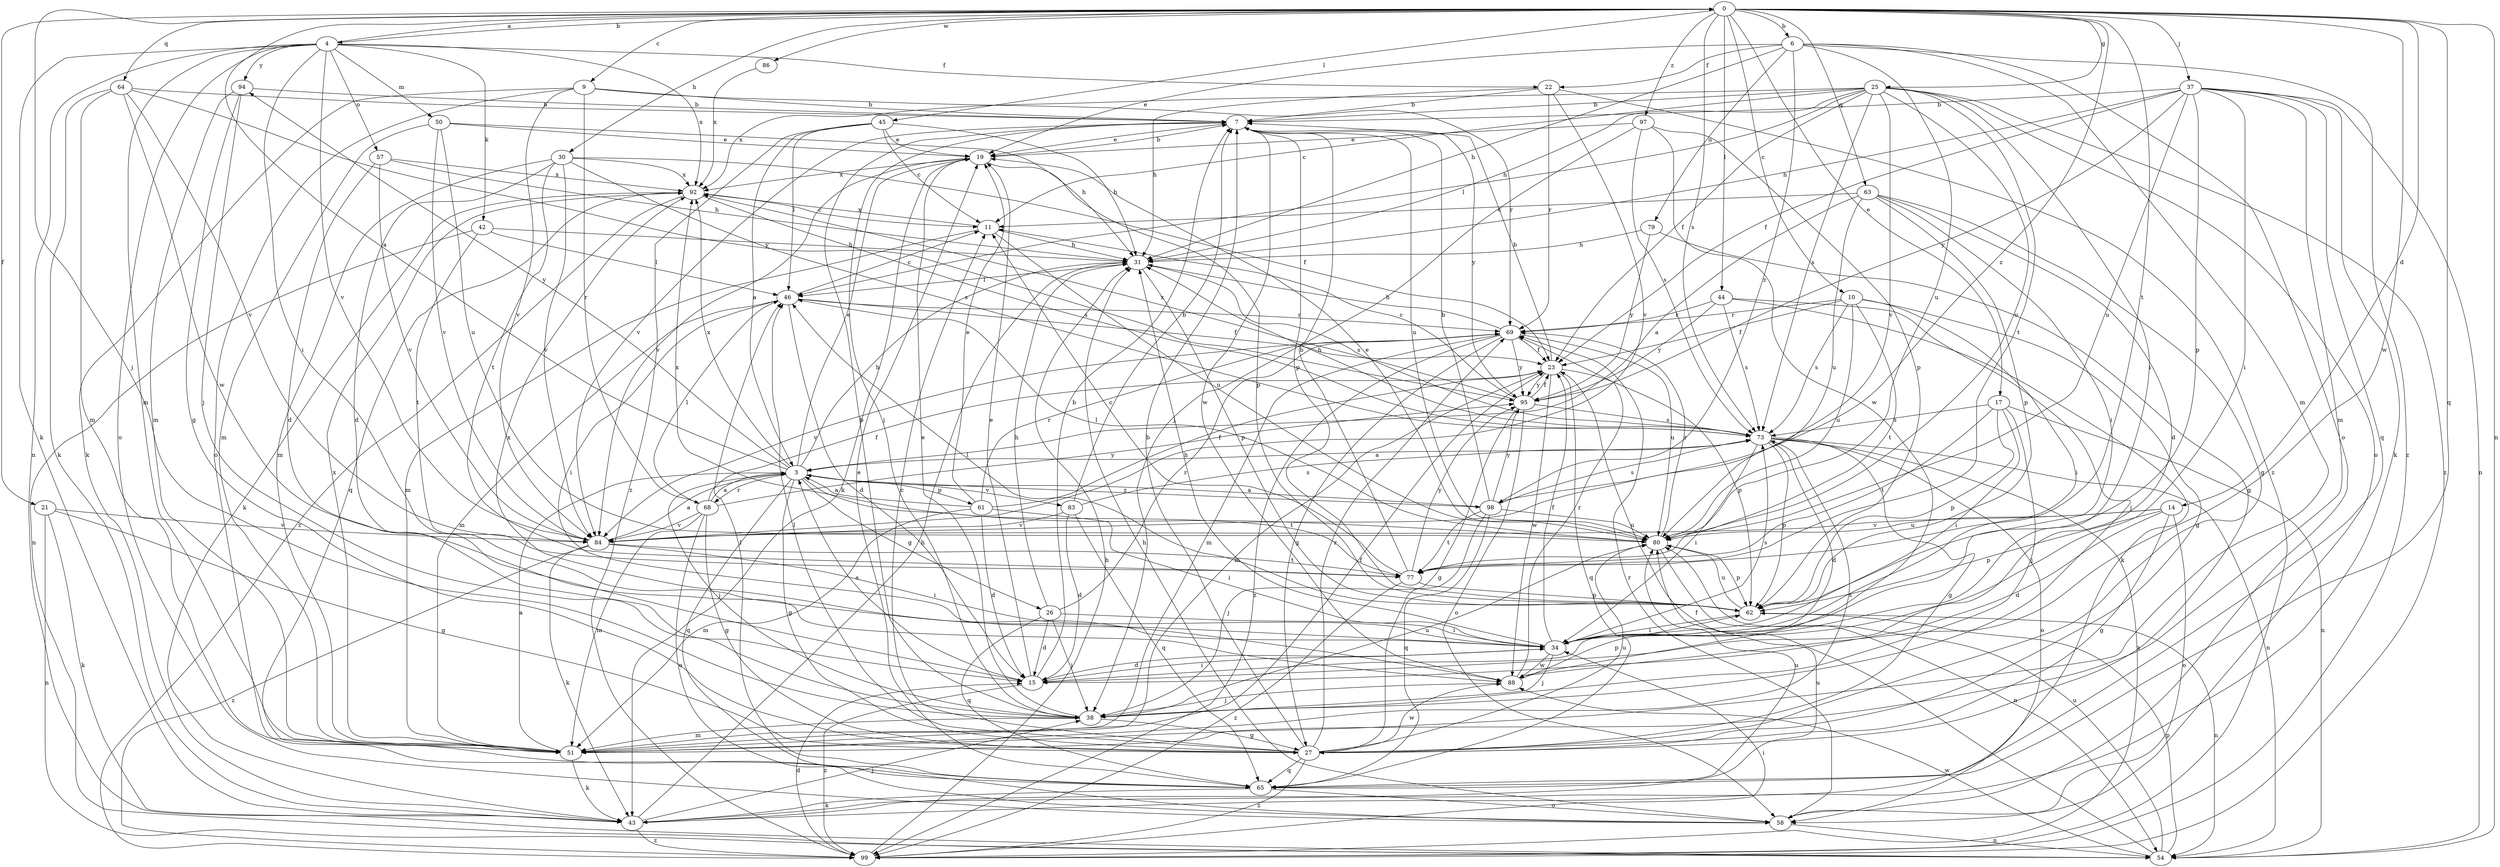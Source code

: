 strict digraph  {
0;
3;
4;
6;
7;
9;
10;
11;
14;
15;
17;
19;
21;
22;
23;
25;
26;
27;
30;
31;
34;
37;
38;
42;
43;
44;
45;
46;
50;
51;
54;
57;
58;
61;
62;
63;
64;
65;
68;
69;
73;
77;
79;
80;
83;
84;
86;
88;
92;
94;
95;
97;
98;
99;
0 -> 4  [label=b];
0 -> 6  [label=b];
0 -> 9  [label=c];
0 -> 10  [label=c];
0 -> 14  [label=d];
0 -> 17  [label=e];
0 -> 21  [label=f];
0 -> 25  [label=g];
0 -> 30  [label=h];
0 -> 37  [label=j];
0 -> 38  [label=j];
0 -> 44  [label=l];
0 -> 45  [label=l];
0 -> 54  [label=n];
0 -> 63  [label=q];
0 -> 64  [label=q];
0 -> 65  [label=q];
0 -> 73  [label=s];
0 -> 77  [label=t];
0 -> 86  [label=w];
0 -> 88  [label=w];
0 -> 97  [label=z];
0 -> 98  [label=z];
3 -> 0  [label=a];
3 -> 19  [label=e];
3 -> 26  [label=g];
3 -> 27  [label=g];
3 -> 31  [label=h];
3 -> 38  [label=j];
3 -> 61  [label=p];
3 -> 65  [label=q];
3 -> 68  [label=r];
3 -> 77  [label=t];
3 -> 83  [label=v];
3 -> 92  [label=x];
3 -> 94  [label=y];
3 -> 98  [label=z];
4 -> 0  [label=a];
4 -> 22  [label=f];
4 -> 34  [label=i];
4 -> 42  [label=k];
4 -> 43  [label=k];
4 -> 50  [label=m];
4 -> 51  [label=m];
4 -> 54  [label=n];
4 -> 57  [label=o];
4 -> 58  [label=o];
4 -> 84  [label=v];
4 -> 92  [label=x];
4 -> 94  [label=y];
6 -> 19  [label=e];
6 -> 22  [label=f];
6 -> 31  [label=h];
6 -> 51  [label=m];
6 -> 58  [label=o];
6 -> 79  [label=u];
6 -> 80  [label=u];
6 -> 98  [label=z];
6 -> 99  [label=z];
7 -> 19  [label=e];
7 -> 38  [label=j];
7 -> 62  [label=p];
7 -> 80  [label=u];
7 -> 84  [label=v];
7 -> 88  [label=w];
7 -> 95  [label=y];
9 -> 7  [label=b];
9 -> 43  [label=k];
9 -> 58  [label=o];
9 -> 68  [label=r];
9 -> 69  [label=r];
9 -> 84  [label=v];
10 -> 23  [label=f];
10 -> 27  [label=g];
10 -> 34  [label=i];
10 -> 69  [label=r];
10 -> 73  [label=s];
10 -> 77  [label=t];
10 -> 80  [label=u];
11 -> 31  [label=h];
11 -> 51  [label=m];
11 -> 80  [label=u];
11 -> 92  [label=x];
14 -> 15  [label=d];
14 -> 27  [label=g];
14 -> 58  [label=o];
14 -> 62  [label=p];
14 -> 80  [label=u];
14 -> 84  [label=v];
15 -> 3  [label=a];
15 -> 7  [label=b];
15 -> 19  [label=e];
15 -> 34  [label=i];
15 -> 99  [label=z];
17 -> 34  [label=i];
17 -> 38  [label=j];
17 -> 54  [label=n];
17 -> 62  [label=p];
17 -> 73  [label=s];
17 -> 77  [label=t];
19 -> 7  [label=b];
19 -> 43  [label=k];
19 -> 62  [label=p];
19 -> 84  [label=v];
19 -> 92  [label=x];
21 -> 27  [label=g];
21 -> 43  [label=k];
21 -> 54  [label=n];
21 -> 84  [label=v];
22 -> 7  [label=b];
22 -> 31  [label=h];
22 -> 69  [label=r];
22 -> 84  [label=v];
22 -> 99  [label=z];
23 -> 7  [label=b];
23 -> 51  [label=m];
23 -> 62  [label=p];
23 -> 65  [label=q];
23 -> 88  [label=w];
23 -> 95  [label=y];
25 -> 7  [label=b];
25 -> 11  [label=c];
25 -> 23  [label=f];
25 -> 31  [label=h];
25 -> 34  [label=i];
25 -> 46  [label=l];
25 -> 58  [label=o];
25 -> 73  [label=s];
25 -> 77  [label=t];
25 -> 80  [label=u];
25 -> 84  [label=v];
25 -> 92  [label=x];
25 -> 99  [label=z];
26 -> 15  [label=d];
26 -> 31  [label=h];
26 -> 34  [label=i];
26 -> 38  [label=j];
26 -> 65  [label=q];
26 -> 69  [label=r];
27 -> 7  [label=b];
27 -> 11  [label=c];
27 -> 46  [label=l];
27 -> 65  [label=q];
27 -> 69  [label=r];
27 -> 80  [label=u];
27 -> 88  [label=w];
27 -> 99  [label=z];
30 -> 15  [label=d];
30 -> 23  [label=f];
30 -> 51  [label=m];
30 -> 73  [label=s];
30 -> 77  [label=t];
30 -> 84  [label=v];
30 -> 92  [label=x];
31 -> 46  [label=l];
31 -> 62  [label=p];
31 -> 73  [label=s];
34 -> 15  [label=d];
34 -> 23  [label=f];
34 -> 31  [label=h];
34 -> 38  [label=j];
34 -> 73  [label=s];
34 -> 88  [label=w];
37 -> 7  [label=b];
37 -> 23  [label=f];
37 -> 31  [label=h];
37 -> 34  [label=i];
37 -> 43  [label=k];
37 -> 51  [label=m];
37 -> 54  [label=n];
37 -> 62  [label=p];
37 -> 65  [label=q];
37 -> 80  [label=u];
37 -> 95  [label=y];
38 -> 7  [label=b];
38 -> 19  [label=e];
38 -> 27  [label=g];
38 -> 51  [label=m];
38 -> 80  [label=u];
42 -> 31  [label=h];
42 -> 46  [label=l];
42 -> 54  [label=n];
42 -> 77  [label=t];
43 -> 31  [label=h];
43 -> 38  [label=j];
43 -> 80  [label=u];
43 -> 99  [label=z];
44 -> 38  [label=j];
44 -> 43  [label=k];
44 -> 69  [label=r];
44 -> 73  [label=s];
44 -> 95  [label=y];
45 -> 3  [label=a];
45 -> 11  [label=c];
45 -> 19  [label=e];
45 -> 31  [label=h];
45 -> 46  [label=l];
45 -> 99  [label=z];
46 -> 11  [label=c];
46 -> 15  [label=d];
46 -> 23  [label=f];
46 -> 34  [label=i];
46 -> 51  [label=m];
46 -> 69  [label=r];
50 -> 19  [label=e];
50 -> 31  [label=h];
50 -> 51  [label=m];
50 -> 80  [label=u];
50 -> 84  [label=v];
51 -> 3  [label=a];
51 -> 23  [label=f];
51 -> 43  [label=k];
51 -> 73  [label=s];
51 -> 92  [label=x];
54 -> 23  [label=f];
54 -> 62  [label=p];
54 -> 80  [label=u];
54 -> 88  [label=w];
57 -> 15  [label=d];
57 -> 31  [label=h];
57 -> 84  [label=v];
57 -> 92  [label=x];
58 -> 31  [label=h];
58 -> 54  [label=n];
58 -> 69  [label=r];
61 -> 3  [label=a];
61 -> 15  [label=d];
61 -> 19  [label=e];
61 -> 23  [label=f];
61 -> 34  [label=i];
61 -> 51  [label=m];
61 -> 69  [label=r];
62 -> 34  [label=i];
62 -> 46  [label=l];
62 -> 54  [label=n];
62 -> 80  [label=u];
63 -> 3  [label=a];
63 -> 11  [label=c];
63 -> 15  [label=d];
63 -> 27  [label=g];
63 -> 34  [label=i];
63 -> 62  [label=p];
63 -> 80  [label=u];
64 -> 7  [label=b];
64 -> 43  [label=k];
64 -> 51  [label=m];
64 -> 84  [label=v];
64 -> 88  [label=w];
64 -> 95  [label=y];
65 -> 19  [label=e];
65 -> 43  [label=k];
65 -> 46  [label=l];
65 -> 58  [label=o];
65 -> 80  [label=u];
68 -> 3  [label=a];
68 -> 23  [label=f];
68 -> 27  [label=g];
68 -> 46  [label=l];
68 -> 51  [label=m];
68 -> 58  [label=o];
68 -> 84  [label=v];
68 -> 95  [label=y];
69 -> 23  [label=f];
69 -> 27  [label=g];
69 -> 31  [label=h];
69 -> 51  [label=m];
69 -> 80  [label=u];
69 -> 84  [label=v];
69 -> 95  [label=y];
69 -> 99  [label=z];
73 -> 3  [label=a];
73 -> 15  [label=d];
73 -> 27  [label=g];
73 -> 31  [label=h];
73 -> 34  [label=i];
73 -> 54  [label=n];
73 -> 58  [label=o];
73 -> 62  [label=p];
73 -> 99  [label=z];
77 -> 7  [label=b];
77 -> 11  [label=c];
77 -> 62  [label=p];
77 -> 95  [label=y];
77 -> 99  [label=z];
79 -> 27  [label=g];
79 -> 31  [label=h];
79 -> 95  [label=y];
80 -> 19  [label=e];
80 -> 46  [label=l];
80 -> 54  [label=n];
80 -> 62  [label=p];
80 -> 69  [label=r];
80 -> 92  [label=x];
83 -> 7  [label=b];
83 -> 15  [label=d];
83 -> 65  [label=q];
83 -> 73  [label=s];
83 -> 84  [label=v];
84 -> 3  [label=a];
84 -> 34  [label=i];
84 -> 43  [label=k];
84 -> 77  [label=t];
84 -> 99  [label=z];
86 -> 92  [label=x];
88 -> 38  [label=j];
88 -> 62  [label=p];
88 -> 69  [label=r];
88 -> 92  [label=x];
92 -> 11  [label=c];
92 -> 43  [label=k];
92 -> 65  [label=q];
92 -> 73  [label=s];
92 -> 99  [label=z];
94 -> 7  [label=b];
94 -> 27  [label=g];
94 -> 38  [label=j];
94 -> 51  [label=m];
95 -> 11  [label=c];
95 -> 23  [label=f];
95 -> 27  [label=g];
95 -> 58  [label=o];
95 -> 73  [label=s];
95 -> 92  [label=x];
97 -> 19  [label=e];
97 -> 38  [label=j];
97 -> 62  [label=p];
97 -> 73  [label=s];
97 -> 88  [label=w];
98 -> 3  [label=a];
98 -> 7  [label=b];
98 -> 38  [label=j];
98 -> 65  [label=q];
98 -> 73  [label=s];
98 -> 77  [label=t];
98 -> 80  [label=u];
98 -> 95  [label=y];
99 -> 15  [label=d];
99 -> 31  [label=h];
99 -> 34  [label=i];
}
